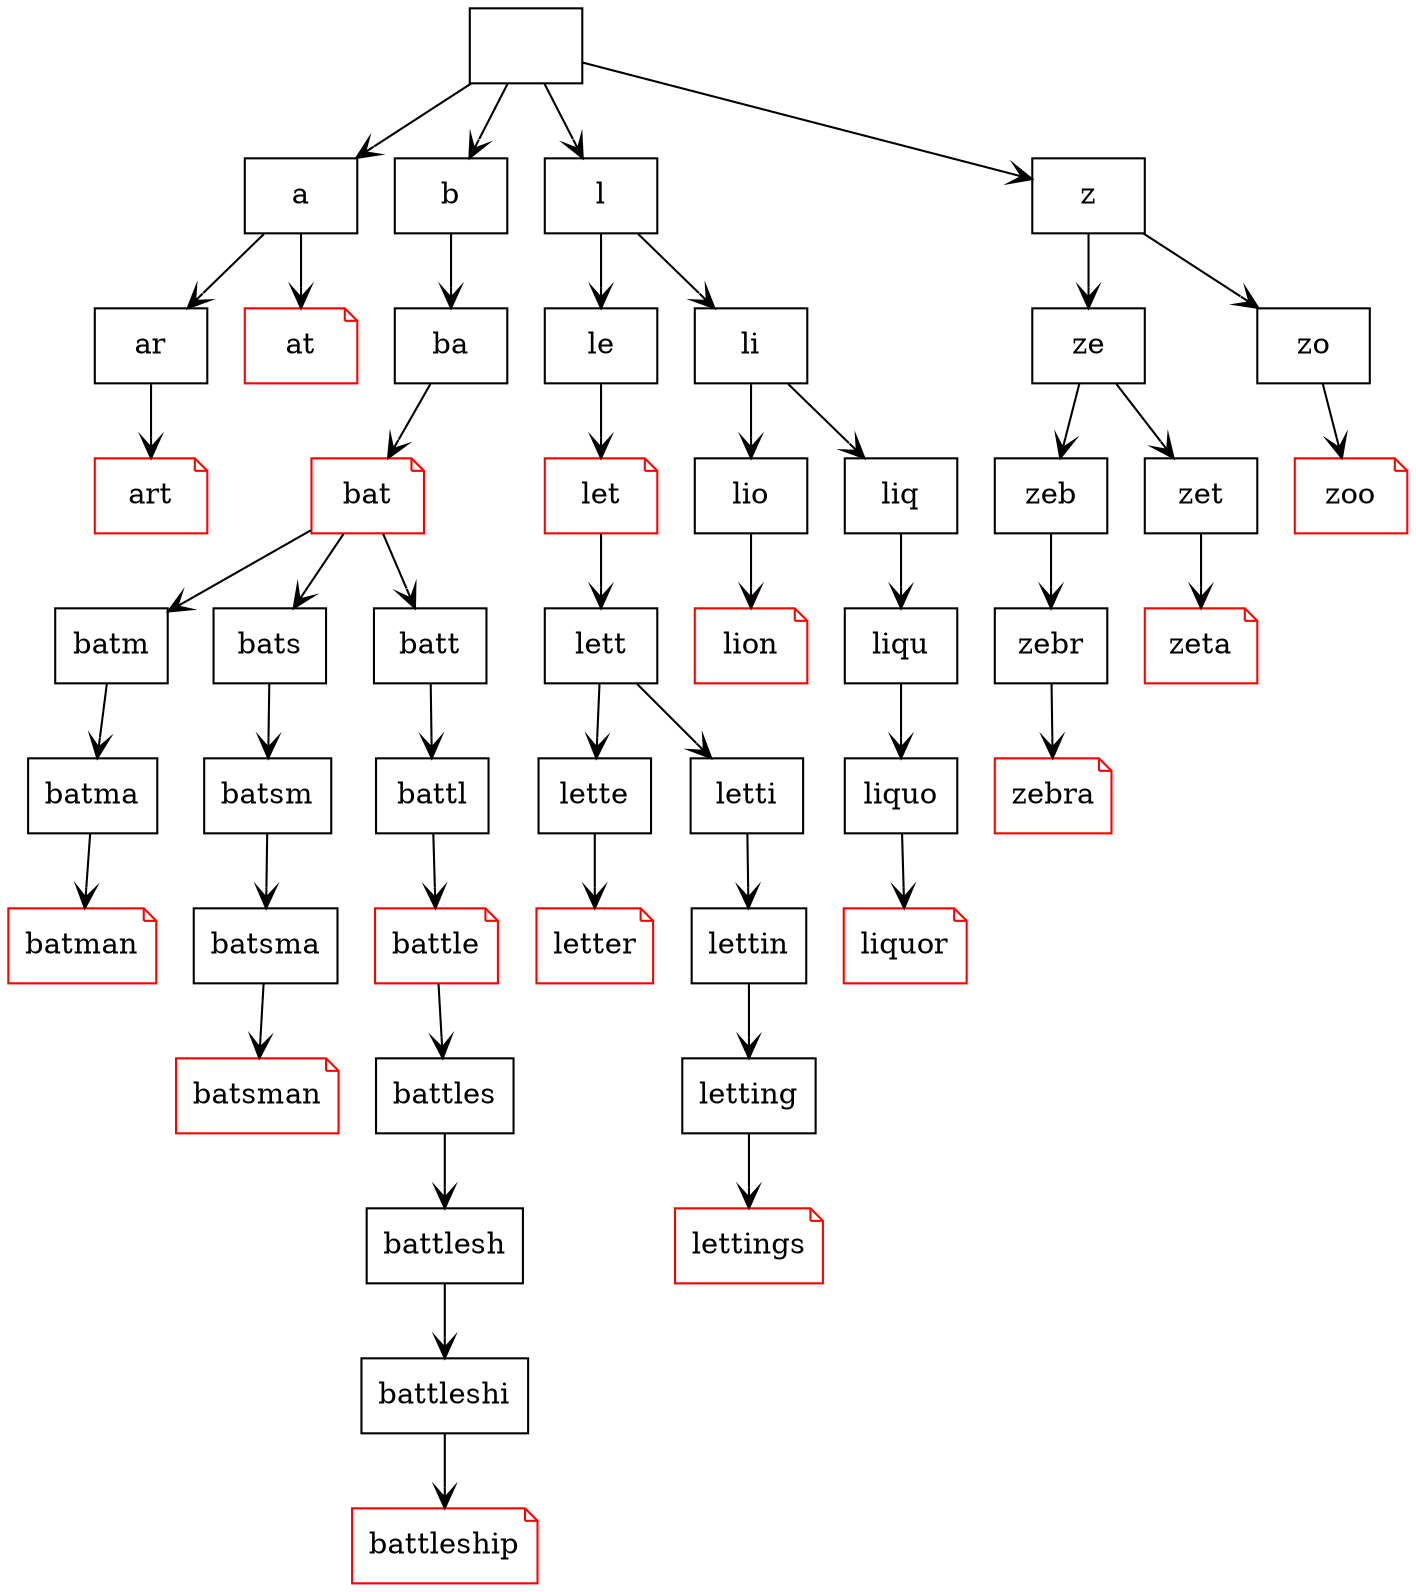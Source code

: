 digraph {
node [shape=rect];
edge [arrowhead=vee];
"" -> "a"
"a" -> "ar"
"ar" -> "art"
"art" [color=red shape=note];
"a" -> "at"
"at" [color=red shape=note];
"" -> "b"
"b" -> "ba"
"ba" -> "bat"
"bat" [color=red shape=note];
"bat" -> "batm"
"batm" -> "batma"
"batma" -> "batman"
"batman" [color=red shape=note];
"bat" -> "bats"
"bats" -> "batsm"
"batsm" -> "batsma"
"batsma" -> "batsman"
"batsman" [color=red shape=note];
"bat" -> "batt"
"batt" -> "battl"
"battl" -> "battle"
"battle" [color=red shape=note];
"battle" -> "battles"
"battles" -> "battlesh"
"battlesh" -> "battleshi"
"battleshi" -> "battleship"
"battleship" [color=red shape=note];
"" -> "l"
"l" -> "le"
"le" -> "let"
"let" [color=red shape=note];
"let" -> "lett"
"lett" -> "lette"
"lette" -> "letter"
"letter" [color=red shape=note];
"lett" -> "letti"
"letti" -> "lettin"
"lettin" -> "letting"
"letting" -> "lettings"
"lettings" [color=red shape=note];
"l" -> "li"
"li" -> "lio"
"lio" -> "lion"
"lion" [color=red shape=note];
"li" -> "liq"
"liq" -> "liqu"
"liqu" -> "liquo"
"liquo" -> "liquor"
"liquor" [color=red shape=note];
"" -> "z"
"z" -> "ze"
"ze" -> "zeb"
"zeb" -> "zebr"
"zebr" -> "zebra"
"zebra" [color=red shape=note];
"ze" -> "zet"
"zet" -> "zeta"
"zeta" [color=red shape=note];
"z" -> "zo"
"zo" -> "zoo"
"zoo" [color=red shape=note];
}